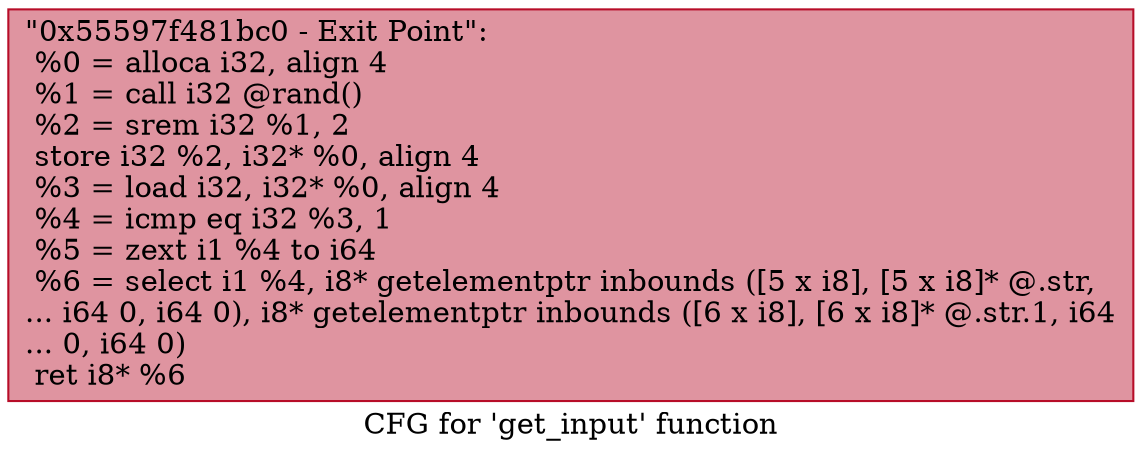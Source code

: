 digraph "CFG for 'get_input' function" {
	label="CFG for 'get_input' function";

	Node0x55597f481bc0 [shape=record,color="#b70d28ff", style=filled, fillcolor="#b70d2870",label="{\"0x55597f481bc0 - Exit Point\":\l  %0 = alloca i32, align 4\l  %1 = call i32 @rand()\l  %2 = srem i32 %1, 2\l  store i32 %2, i32* %0, align 4\l  %3 = load i32, i32* %0, align 4\l  %4 = icmp eq i32 %3, 1\l  %5 = zext i1 %4 to i64\l  %6 = select i1 %4, i8* getelementptr inbounds ([5 x i8], [5 x i8]* @.str,\l... i64 0, i64 0), i8* getelementptr inbounds ([6 x i8], [6 x i8]* @.str.1, i64\l... 0, i64 0)\l  ret i8* %6\l}"];
}
